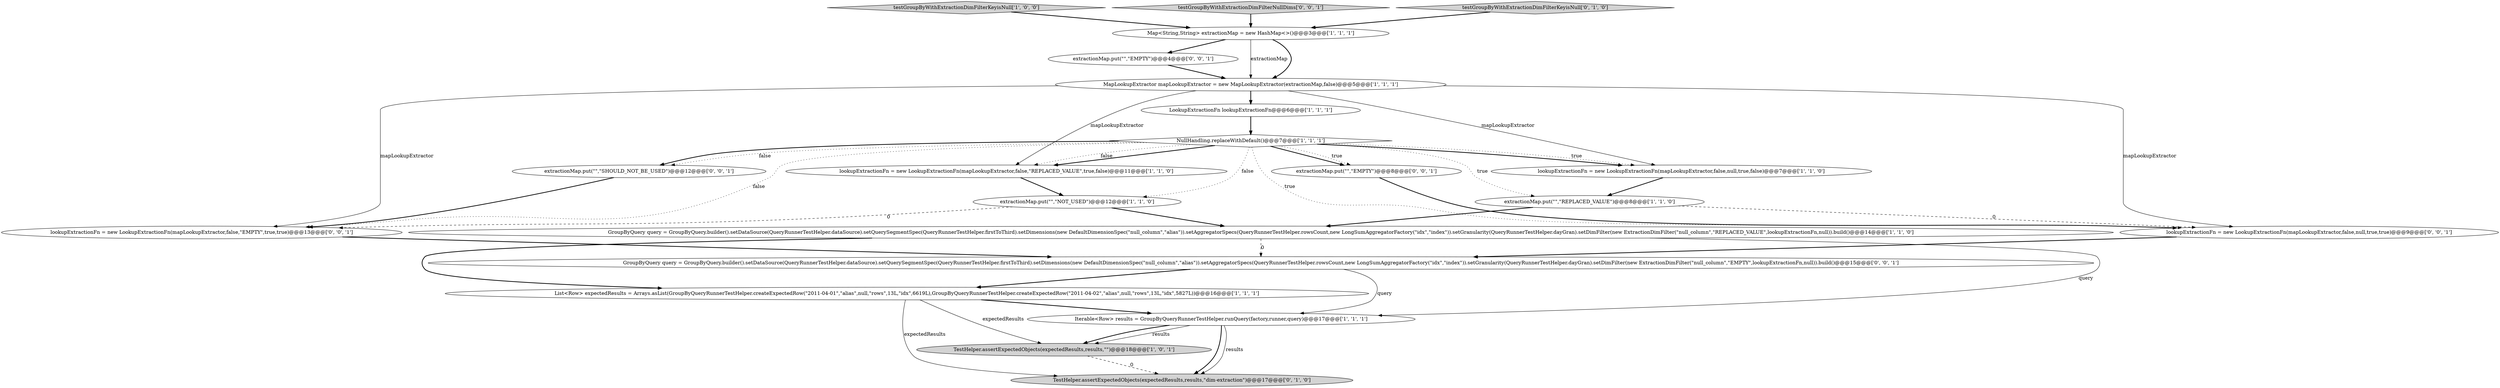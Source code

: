 digraph {
19 [style = filled, label = "extractionMap.put(\"\",\"EMPTY\")@@@8@@@['0', '0', '1']", fillcolor = white, shape = ellipse image = "AAA0AAABBB3BBB"];
2 [style = filled, label = "extractionMap.put(\"\",\"REPLACED_VALUE\")@@@8@@@['1', '1', '0']", fillcolor = white, shape = ellipse image = "AAA0AAABBB1BBB"];
7 [style = filled, label = "TestHelper.assertExpectedObjects(expectedResults,results,\"\")@@@18@@@['1', '0', '1']", fillcolor = lightgray, shape = ellipse image = "AAA0AAABBB1BBB"];
21 [style = filled, label = "extractionMap.put(\"\",\"SHOULD_NOT_BE_USED\")@@@12@@@['0', '0', '1']", fillcolor = white, shape = ellipse image = "AAA0AAABBB3BBB"];
20 [style = filled, label = "lookupExtractionFn = new LookupExtractionFn(mapLookupExtractor,false,\"EMPTY\",true,true)@@@13@@@['0', '0', '1']", fillcolor = white, shape = ellipse image = "AAA0AAABBB3BBB"];
4 [style = filled, label = "lookupExtractionFn = new LookupExtractionFn(mapLookupExtractor,false,\"REPLACED_VALUE\",true,false)@@@11@@@['1', '1', '0']", fillcolor = white, shape = ellipse image = "AAA0AAABBB1BBB"];
11 [style = filled, label = "testGroupByWithExtractionDimFilterKeyisNull['1', '0', '0']", fillcolor = lightgray, shape = diamond image = "AAA0AAABBB1BBB"];
0 [style = filled, label = "LookupExtractionFn lookupExtractionFn@@@6@@@['1', '1', '1']", fillcolor = white, shape = ellipse image = "AAA0AAABBB1BBB"];
5 [style = filled, label = "GroupByQuery query = GroupByQuery.builder().setDataSource(QueryRunnerTestHelper.dataSource).setQuerySegmentSpec(QueryRunnerTestHelper.firstToThird).setDimensions(new DefaultDimensionSpec(\"null_column\",\"alias\")).setAggregatorSpecs(QueryRunnerTestHelper.rowsCount,new LongSumAggregatorFactory(\"idx\",\"index\")).setGranularity(QueryRunnerTestHelper.dayGran).setDimFilter(new ExtractionDimFilter(\"null_column\",\"REPLACED_VALUE\",lookupExtractionFn,null)).build()@@@14@@@['1', '1', '0']", fillcolor = white, shape = ellipse image = "AAA0AAABBB1BBB"];
10 [style = filled, label = "NullHandling.replaceWithDefault()@@@7@@@['1', '1', '1']", fillcolor = white, shape = diamond image = "AAA0AAABBB1BBB"];
16 [style = filled, label = "testGroupByWithExtractionDimFilterNullDims['0', '0', '1']", fillcolor = lightgray, shape = diamond image = "AAA0AAABBB3BBB"];
13 [style = filled, label = "testGroupByWithExtractionDimFilterKeyisNull['0', '1', '0']", fillcolor = lightgray, shape = diamond image = "AAA0AAABBB2BBB"];
15 [style = filled, label = "extractionMap.put(\"\",\"EMPTY\")@@@4@@@['0', '0', '1']", fillcolor = white, shape = ellipse image = "AAA0AAABBB3BBB"];
1 [style = filled, label = "List<Row> expectedResults = Arrays.asList(GroupByQueryRunnerTestHelper.createExpectedRow(\"2011-04-01\",\"alias\",null,\"rows\",13L,\"idx\",6619L),GroupByQueryRunnerTestHelper.createExpectedRow(\"2011-04-02\",\"alias\",null,\"rows\",13L,\"idx\",5827L))@@@16@@@['1', '1', '1']", fillcolor = white, shape = ellipse image = "AAA0AAABBB1BBB"];
18 [style = filled, label = "lookupExtractionFn = new LookupExtractionFn(mapLookupExtractor,false,null,true,true)@@@9@@@['0', '0', '1']", fillcolor = white, shape = ellipse image = "AAA0AAABBB3BBB"];
3 [style = filled, label = "MapLookupExtractor mapLookupExtractor = new MapLookupExtractor(extractionMap,false)@@@5@@@['1', '1', '1']", fillcolor = white, shape = ellipse image = "AAA0AAABBB1BBB"];
12 [style = filled, label = "Iterable<Row> results = GroupByQueryRunnerTestHelper.runQuery(factory,runner,query)@@@17@@@['1', '1', '1']", fillcolor = white, shape = ellipse image = "AAA0AAABBB1BBB"];
17 [style = filled, label = "GroupByQuery query = GroupByQuery.builder().setDataSource(QueryRunnerTestHelper.dataSource).setQuerySegmentSpec(QueryRunnerTestHelper.firstToThird).setDimensions(new DefaultDimensionSpec(\"null_column\",\"alias\")).setAggregatorSpecs(QueryRunnerTestHelper.rowsCount,new LongSumAggregatorFactory(\"idx\",\"index\")).setGranularity(QueryRunnerTestHelper.dayGran).setDimFilter(new ExtractionDimFilter(\"null_column\",\"EMPTY\",lookupExtractionFn,null)).build()@@@15@@@['0', '0', '1']", fillcolor = white, shape = ellipse image = "AAA0AAABBB3BBB"];
8 [style = filled, label = "lookupExtractionFn = new LookupExtractionFn(mapLookupExtractor,false,null,true,false)@@@7@@@['1', '1', '0']", fillcolor = white, shape = ellipse image = "AAA0AAABBB1BBB"];
6 [style = filled, label = "Map<String,String> extractionMap = new HashMap<>()@@@3@@@['1', '1', '1']", fillcolor = white, shape = ellipse image = "AAA0AAABBB1BBB"];
14 [style = filled, label = "TestHelper.assertExpectedObjects(expectedResults,results,\"dim-extraction\")@@@17@@@['0', '1', '0']", fillcolor = lightgray, shape = ellipse image = "AAA1AAABBB2BBB"];
9 [style = filled, label = "extractionMap.put(\"\",\"NOT_USED\")@@@12@@@['1', '1', '0']", fillcolor = white, shape = ellipse image = "AAA0AAABBB1BBB"];
10->2 [style = dotted, label="true"];
12->7 [style = bold, label=""];
17->1 [style = bold, label=""];
6->3 [style = solid, label="extractionMap"];
10->21 [style = bold, label=""];
3->20 [style = solid, label="mapLookupExtractor"];
5->12 [style = solid, label="query"];
6->15 [style = bold, label=""];
2->5 [style = bold, label=""];
1->12 [style = bold, label=""];
12->14 [style = bold, label=""];
5->1 [style = bold, label=""];
13->6 [style = bold, label=""];
10->8 [style = bold, label=""];
2->18 [style = dashed, label="0"];
12->14 [style = solid, label="results"];
11->6 [style = bold, label=""];
10->19 [style = bold, label=""];
0->10 [style = bold, label=""];
3->18 [style = solid, label="mapLookupExtractor"];
8->2 [style = bold, label=""];
10->18 [style = dotted, label="true"];
21->20 [style = bold, label=""];
10->21 [style = dotted, label="false"];
10->4 [style = bold, label=""];
10->8 [style = dotted, label="true"];
12->7 [style = solid, label="results"];
3->0 [style = bold, label=""];
4->9 [style = bold, label=""];
6->3 [style = bold, label=""];
17->12 [style = solid, label="query"];
16->6 [style = bold, label=""];
10->4 [style = dotted, label="false"];
9->20 [style = dashed, label="0"];
15->3 [style = bold, label=""];
3->8 [style = solid, label="mapLookupExtractor"];
20->17 [style = bold, label=""];
18->17 [style = bold, label=""];
10->20 [style = dotted, label="false"];
7->14 [style = dashed, label="0"];
10->19 [style = dotted, label="true"];
1->7 [style = solid, label="expectedResults"];
1->14 [style = solid, label="expectedResults"];
9->5 [style = bold, label=""];
19->18 [style = bold, label=""];
5->17 [style = dashed, label="0"];
10->9 [style = dotted, label="false"];
3->4 [style = solid, label="mapLookupExtractor"];
}
